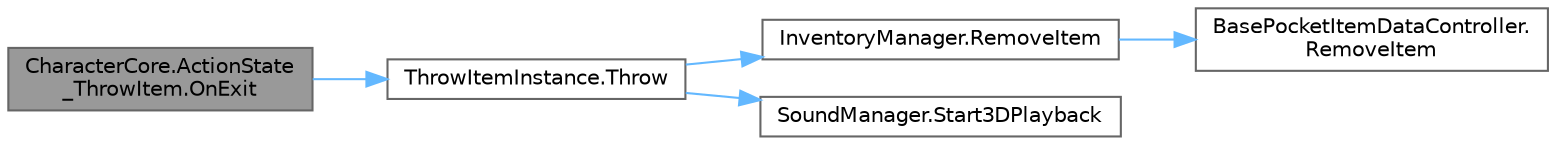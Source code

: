 digraph "CharacterCore.ActionState_ThrowItem.OnExit"
{
 // LATEX_PDF_SIZE
  bgcolor="transparent";
  edge [fontname=Helvetica,fontsize=10,labelfontname=Helvetica,labelfontsize=10];
  node [fontname=Helvetica,fontsize=10,shape=box,height=0.2,width=0.4];
  rankdir="LR";
  Node1 [id="Node000001",label="CharacterCore.ActionState\l_ThrowItem.OnExit",height=0.2,width=0.4,color="gray40", fillcolor="grey60", style="filled", fontcolor="black",tooltip=" "];
  Node1 -> Node2 [id="edge1_Node000001_Node000002",color="steelblue1",style="solid",tooltip=" "];
  Node2 [id="Node000002",label="ThrowItemInstance.Throw",height=0.2,width=0.4,color="grey40", fillcolor="white", style="filled",URL="$class_throw_item_instance.html#acae4faaa5d8550a8dfe10753c1ff633b",tooltip=" "];
  Node2 -> Node3 [id="edge2_Node000002_Node000003",color="steelblue1",style="solid",tooltip=" "];
  Node3 [id="Node000003",label="InventoryManager.RemoveItem",height=0.2,width=0.4,color="grey40", fillcolor="white", style="filled",URL="$class_inventory_manager.html#a646b12789b3abe1580efeb77809d7965",tooltip="アイテムリストに存在する引数アイテムを減算/削除する"];
  Node3 -> Node4 [id="edge3_Node000003_Node000004",color="steelblue1",style="solid",tooltip=" "];
  Node4 [id="Node000004",label="BasePocketItemDataController.\lRemoveItem",height=0.2,width=0.4,color="grey40", fillcolor="white", style="filled",URL="$class_base_pocket_item_data_controller.html#ae2288f88afd8a41455c69514c8cdd594",tooltip="アイテムリストに存在する引数アイテムを減算/削除する"];
  Node2 -> Node5 [id="edge4_Node000002_Node000005",color="steelblue1",style="solid",tooltip=" "];
  Node5 [id="Node000005",label="SoundManager.Start3DPlayback",height=0.2,width=0.4,color="grey40", fillcolor="white", style="filled",URL="$class_sound_manager.html#a71bf6aeca5886488a7fdccd5890df00e",tooltip="座標のみ指定での3D再生 指定された座標にオブジェクトを作成しCriAtomExPlayer,Instant3DSoundPlayerを紐づけ再生 再生終了時自動でオブジェクトが破棄される"];
}
